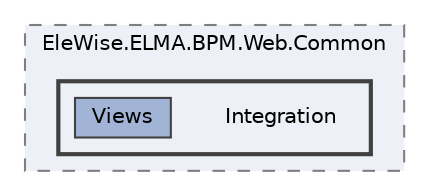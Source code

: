digraph "Web/Modules/EleWise.ELMA.BPM.Web.Common/Integration"
{
 // LATEX_PDF_SIZE
  bgcolor="transparent";
  edge [fontname=Helvetica,fontsize=10,labelfontname=Helvetica,labelfontsize=10];
  node [fontname=Helvetica,fontsize=10,shape=box,height=0.2,width=0.4];
  compound=true
  subgraph clusterdir_2cb3cc25f1142b1a2df578b41de53a41 {
    graph [ bgcolor="#edf0f7", pencolor="grey50", label="EleWise.ELMA.BPM.Web.Common", fontname=Helvetica,fontsize=10 style="filled,dashed", URL="dir_2cb3cc25f1142b1a2df578b41de53a41.html",tooltip=""]
  subgraph clusterdir_ef2c80db056d90582ec738f474fd8d59 {
    graph [ bgcolor="#edf0f7", pencolor="grey25", label="", fontname=Helvetica,fontsize=10 style="filled,bold", URL="dir_ef2c80db056d90582ec738f474fd8d59.html",tooltip=""]
    dir_ef2c80db056d90582ec738f474fd8d59 [shape=plaintext, label="Integration"];
  dir_5b60b51a7073c96a35ccffd3ea1ec0a4 [label="Views", fillcolor="#a2b4d6", color="grey25", style="filled", URL="dir_5b60b51a7073c96a35ccffd3ea1ec0a4.html",tooltip=""];
  }
  }
}
